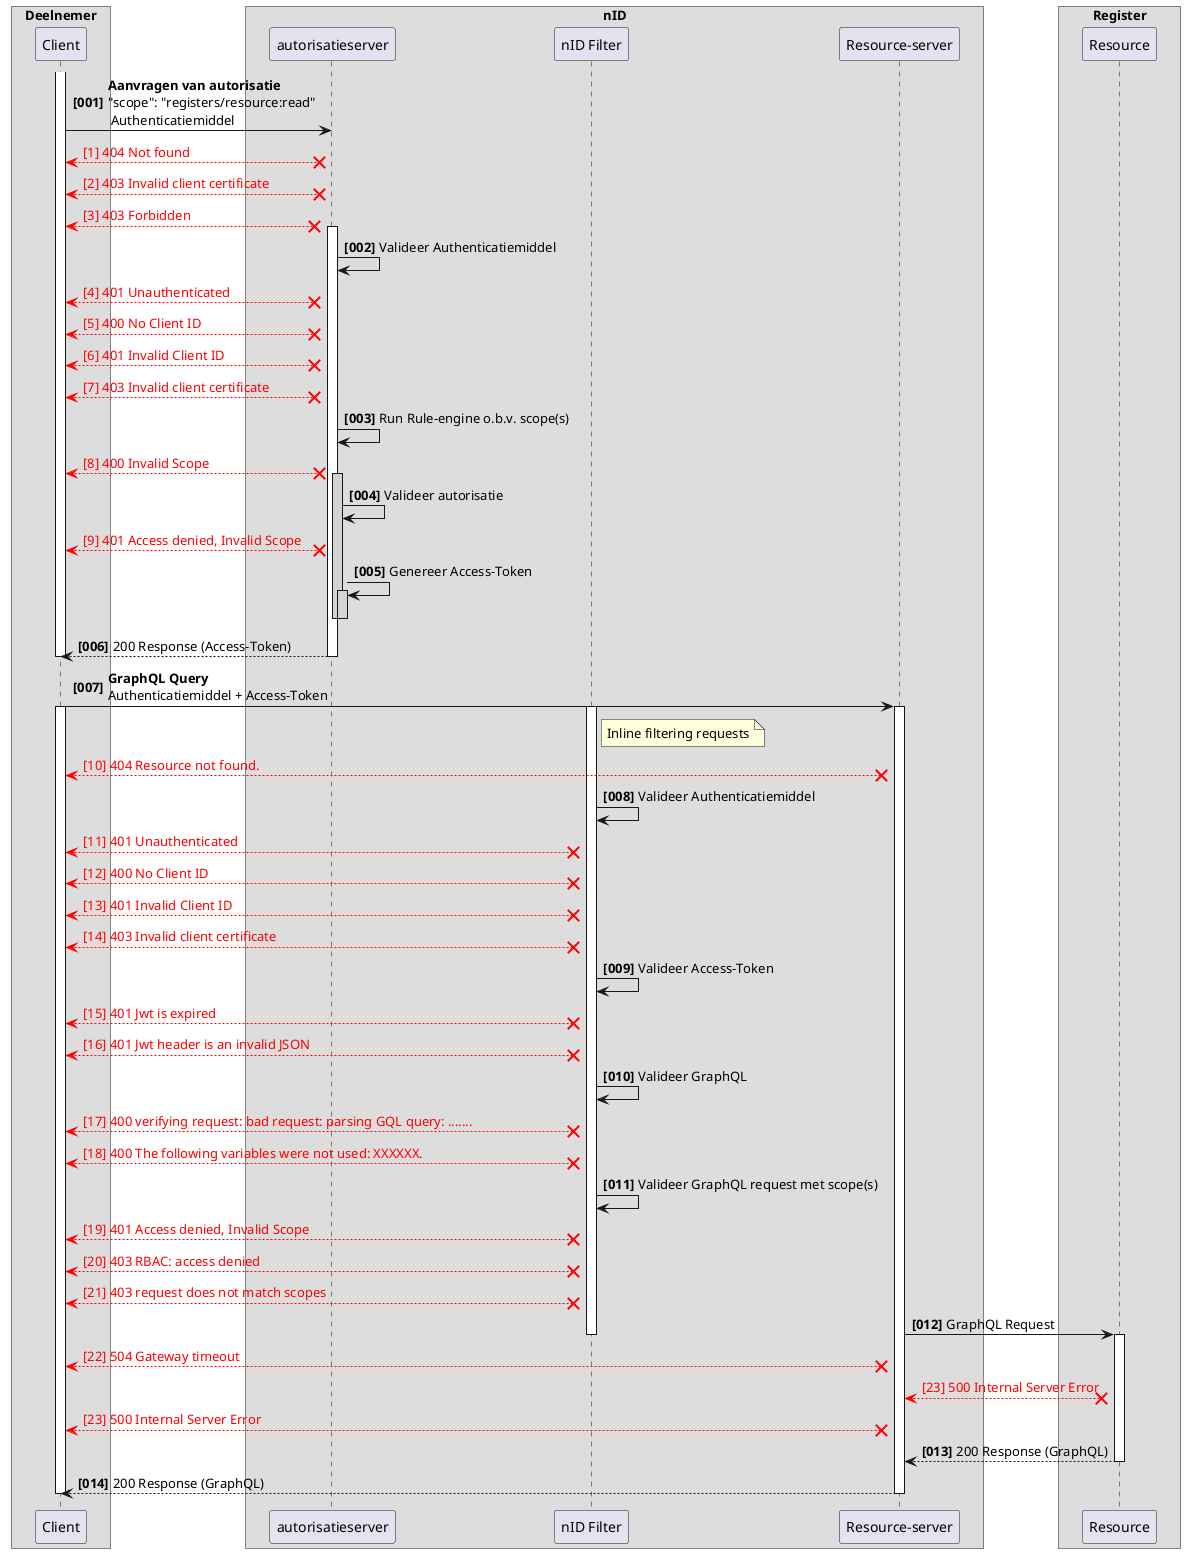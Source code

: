 @startuml rfc0014-2-foutmeldingen_overzicht
' !pragma teoz true

skinparam ParticipantPadding 20
skinparam BoxPadding 10

box "Deelnemer"
    participant "Client" as Client
end box

box "nID"
    participant "autorisatieserver" as AuthzServer
    participant "nID Filter" as Filter
    participant "Resource-server" as nIDResourceServer
end box

box "Register"
    participant "Resource" as BEMRegister
end box

autonumber "<b>[000]"
activate Client
Client -> AuthzServer: **Aanvragen van autorisatie**\n"scope": "registers/resource:read"\n Authenticatiemiddel

autonumber stop
Client <-[#red]-X AuthzServer:<color:red>[1] 404 Not found
Client <-[#red]-X AuthzServer:<color:red>[2] 403 Invalid client certificate
Client <-[#red]-X AuthzServer:<color:red>[3] 403 Forbidden
autonumber resume

activate AuthzServer
AuthzServer -> AuthzServer: Valideer Authenticatiemiddel
autonumber stop
Client <-[#red]-X AuthzServer:<color:red>[4] 401 Unauthenticated
Client <-[#red]-X AuthzServer:<color:red>[5] 400 No Client ID
Client <-[#red]-X AuthzServer:<color:red>[6] 401 Invalid Client ID
Client <-[#red]-X AuthzServer:<color:red>[7] 403 Invalid client certificate
autonumber resume

AuthzServer -> AuthzServer: Run Rule-engine o.b.v. scope(s)
autonumber stop
Client <-[#red]-X AuthzServer:<color:red>[8] 400 Invalid Scope
autonumber resume
activate AuthzServer #LightGray
AuthzServer -> AuthzServer: Valideer autorisatie
autonumber stop
Client <-[#red]-X AuthzServer:<color:red>[9] 401 Access denied, Invalid Scope
autonumber resume
AuthzServer -> AuthzServer: Genereer Access-Token
activate AuthzServer #LightGray
deactivate AuthzServer
deactivate AuthzServer
AuthzServer --> Client --: 200 Response (Access-Token)
deactivate AuthzServer
deactivate Client

Client -> nIDResourceServer: **GraphQL Query**\nAuthenticatiemiddel + Access-Token
activate nIDResourceServer
activate Filter
note right of Filter: Inline filtering requests
activate Client
autonumber stop
    Client <-[#red]-X nIDResourceServer: <color:red>[10] 404 Resource not found.
autonumber resume
Filter -> Filter: Valideer Authenticatiemiddel
autonumber stop
Client <-[#red]-X Filter:<color:red>[11] 401 Unauthenticated
Client <-[#red]-X Filter:<color:red>[12] 400 No Client ID
Client <-[#red]-X Filter:<color:red>[13] 401 Invalid Client ID
Client <-[#red]-X Filter:<color:red>[14] 403 Invalid client certificate
autonumber resume

Filter -> Filter: Valideer Access-Token
autonumber stop
    Client <-[#red]-X Filter: <color:red>[15] 401 Jwt is expired
    Client <-[#red]-X Filter: <color:red>[16] 401 Jwt header is an invalid JSON
autonumber resume


Filter -> Filter: Valideer GraphQL
autonumber stop
    Client <-[#red]-X Filter: <color:red>[17] 400 verifying request: bad request: parsing GQL query: .......
    Client <-[#red]-X Filter: <color:red>[18] 400 The following variables were not used: XXXXXX.
autonumber resume

Filter -> Filter: Valideer GraphQL request met scope(s)

autonumber stop
    Client <-[#red]-X Filter: <color:red>[19] 401 Access denied, Invalid Scope
    Client <-[#red]-X Filter: <color:red>[20] 403 RBAC: access denied
    Client <-[#red]-X Filter: <color:red>[21] 403 request does not match scopes
autonumber resume

nIDResourceServer -> BEMRegister: GraphQL Request
deactivate Filter
activate BEMRegister
autonumber stop
    Client <-[#red]-X nIDResourceServer: <color:red>[22] 504 Gateway timeout
    nIDResourceServer <-[#red]-X BEMRegister: <color:red>[23] 500 Internal Server Error
    Client <-[#red]-X nIDResourceServer: <color:red>[23] 500 Internal Server Error
autonumber resume

BEMRegister --> nIDResourceServer: 200 Response (GraphQL)
deactivate BEMRegister

nIDResourceServer --> Client: 200 Response (GraphQL)
deactivate nIDResourceServer

deactivate Client
@enduml